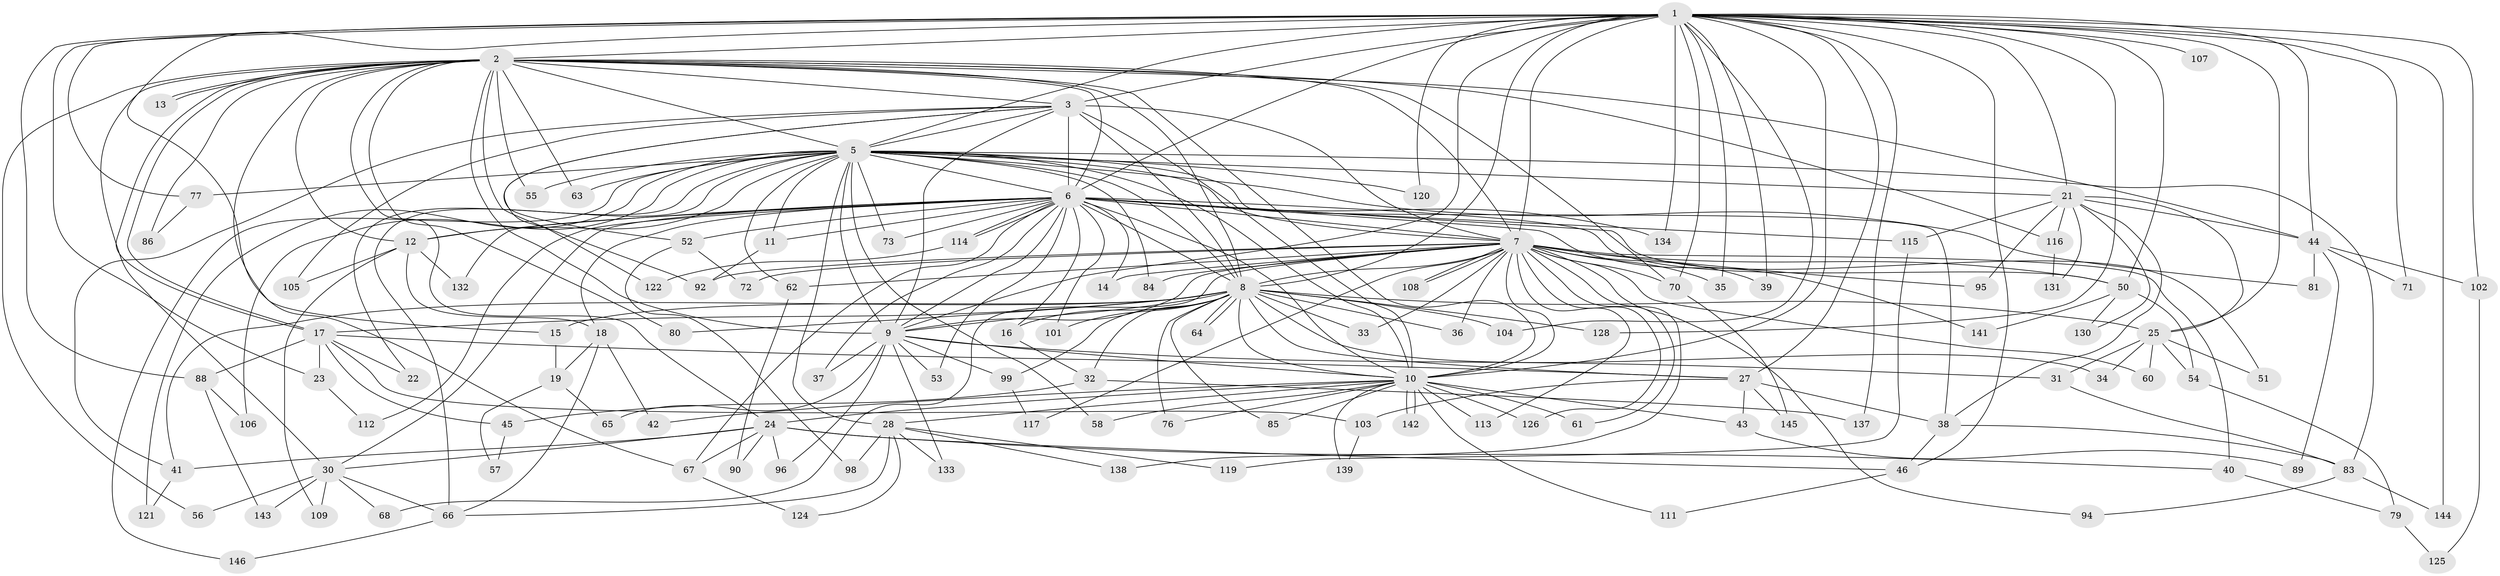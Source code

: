 // original degree distribution, {26: 0.006802721088435374, 27: 0.013605442176870748, 15: 0.006802721088435374, 19: 0.006802721088435374, 31: 0.006802721088435374, 28: 0.006802721088435374, 34: 0.006802721088435374, 17: 0.006802721088435374, 25: 0.006802721088435374, 3: 0.17006802721088435, 7: 0.006802721088435374, 2: 0.5850340136054422, 4: 0.08163265306122448, 9: 0.02040816326530612, 5: 0.027210884353741496, 6: 0.027210884353741496, 8: 0.013605442176870748}
// Generated by graph-tools (version 1.1) at 2025/10/02/27/25 16:10:58]
// undirected, 120 vertices, 273 edges
graph export_dot {
graph [start="1"]
  node [color=gray90,style=filled];
  1 [super="+4"];
  2 [super="+69"];
  3 [super="+97"];
  5 [super="+127"];
  6 [super="+82"];
  7 [super="+20"];
  8 [super="+93"];
  9 [super="+78"];
  10 [super="+48"];
  11 [super="+100"];
  12 [super="+74"];
  13;
  14;
  15;
  16 [super="+110"];
  17 [super="+26"];
  18;
  19;
  21 [super="+29"];
  22;
  23;
  24 [super="+59"];
  25 [super="+129"];
  27 [super="+75"];
  28;
  30 [super="+140"];
  31;
  32;
  33;
  34;
  35;
  36;
  37;
  38 [super="+118"];
  39;
  40;
  41 [super="+49"];
  42;
  43;
  44 [super="+47"];
  45;
  46 [super="+87"];
  50 [super="+136"];
  51;
  52;
  53;
  54;
  55;
  56;
  57;
  58;
  60;
  61 [super="+147"];
  62;
  63;
  64;
  65;
  66 [super="+123"];
  67;
  68;
  70 [super="+91"];
  71;
  72;
  73;
  76;
  77;
  79;
  80;
  81;
  83 [super="+135"];
  84;
  85;
  86;
  88;
  89;
  90;
  92;
  94;
  95;
  96;
  98;
  99;
  101;
  102;
  103;
  104;
  105;
  106;
  107;
  108;
  109;
  111;
  112;
  113;
  114;
  115;
  116;
  117;
  119;
  120;
  121;
  122;
  124;
  125;
  126;
  128;
  130;
  131;
  132;
  133;
  134;
  137;
  138;
  139;
  141;
  142;
  143;
  144;
  145;
  146;
  1 -- 2 [weight=3];
  1 -- 3 [weight=2];
  1 -- 5 [weight=2];
  1 -- 6 [weight=2];
  1 -- 7 [weight=3];
  1 -- 8 [weight=2];
  1 -- 9 [weight=2];
  1 -- 10 [weight=3];
  1 -- 21;
  1 -- 23;
  1 -- 25 [weight=2];
  1 -- 46;
  1 -- 50;
  1 -- 67;
  1 -- 71;
  1 -- 88;
  1 -- 102;
  1 -- 107 [weight=2];
  1 -- 120;
  1 -- 128;
  1 -- 134;
  1 -- 144;
  1 -- 77;
  1 -- 137;
  1 -- 35;
  1 -- 39;
  1 -- 104;
  1 -- 70;
  1 -- 44;
  1 -- 27;
  2 -- 3;
  2 -- 5;
  2 -- 6;
  2 -- 7;
  2 -- 8;
  2 -- 9;
  2 -- 10;
  2 -- 13;
  2 -- 13;
  2 -- 15;
  2 -- 17;
  2 -- 17;
  2 -- 24;
  2 -- 30;
  2 -- 44;
  2 -- 55;
  2 -- 56;
  2 -- 63;
  2 -- 70;
  2 -- 80;
  2 -- 86;
  2 -- 92;
  2 -- 116;
  2 -- 12;
  3 -- 5;
  3 -- 6;
  3 -- 7 [weight=2];
  3 -- 8 [weight=2];
  3 -- 9;
  3 -- 10;
  3 -- 41;
  3 -- 52;
  3 -- 105;
  3 -- 122;
  5 -- 6;
  5 -- 7;
  5 -- 8;
  5 -- 9 [weight=2];
  5 -- 10 [weight=2];
  5 -- 11;
  5 -- 12;
  5 -- 21;
  5 -- 22;
  5 -- 28;
  5 -- 38;
  5 -- 55;
  5 -- 58;
  5 -- 62;
  5 -- 63;
  5 -- 66;
  5 -- 73;
  5 -- 77;
  5 -- 81;
  5 -- 83;
  5 -- 84;
  5 -- 106;
  5 -- 120;
  5 -- 121;
  5 -- 146;
  6 -- 7;
  6 -- 8;
  6 -- 9;
  6 -- 10;
  6 -- 11;
  6 -- 12;
  6 -- 14;
  6 -- 16;
  6 -- 18;
  6 -- 30;
  6 -- 37;
  6 -- 51;
  6 -- 52;
  6 -- 53;
  6 -- 73;
  6 -- 101;
  6 -- 112;
  6 -- 114;
  6 -- 114;
  6 -- 132;
  6 -- 134;
  6 -- 50;
  6 -- 115;
  6 -- 67;
  6 -- 141;
  7 -- 8;
  7 -- 9;
  7 -- 10;
  7 -- 14;
  7 -- 33;
  7 -- 35;
  7 -- 36;
  7 -- 39;
  7 -- 40;
  7 -- 50;
  7 -- 60;
  7 -- 61;
  7 -- 62;
  7 -- 68;
  7 -- 70;
  7 -- 72;
  7 -- 84;
  7 -- 92;
  7 -- 94;
  7 -- 95;
  7 -- 108;
  7 -- 108;
  7 -- 113;
  7 -- 117;
  7 -- 126;
  7 -- 138;
  8 -- 9;
  8 -- 10;
  8 -- 15;
  8 -- 16 [weight=2];
  8 -- 27;
  8 -- 32;
  8 -- 33;
  8 -- 34;
  8 -- 36;
  8 -- 41;
  8 -- 64;
  8 -- 64;
  8 -- 76;
  8 -- 80;
  8 -- 85;
  8 -- 104;
  8 -- 128;
  8 -- 99;
  8 -- 101;
  8 -- 17;
  8 -- 25;
  9 -- 10;
  9 -- 31;
  9 -- 37;
  9 -- 53;
  9 -- 65;
  9 -- 96;
  9 -- 99;
  9 -- 133;
  10 -- 24;
  10 -- 28;
  10 -- 42;
  10 -- 43;
  10 -- 58;
  10 -- 61 [weight=2];
  10 -- 76;
  10 -- 85;
  10 -- 111;
  10 -- 113;
  10 -- 139;
  10 -- 142;
  10 -- 142;
  10 -- 126;
  11 -- 92;
  12 -- 18;
  12 -- 105;
  12 -- 109;
  12 -- 132;
  15 -- 19;
  16 -- 32;
  17 -- 22;
  17 -- 23;
  17 -- 27;
  17 -- 45;
  17 -- 88;
  17 -- 103;
  18 -- 19;
  18 -- 42;
  18 -- 66;
  19 -- 57;
  19 -- 65;
  21 -- 44;
  21 -- 95;
  21 -- 131;
  21 -- 130;
  21 -- 115;
  21 -- 116;
  21 -- 25;
  21 -- 38;
  23 -- 112;
  24 -- 40;
  24 -- 67;
  24 -- 90;
  24 -- 96;
  24 -- 30;
  24 -- 41;
  24 -- 46;
  25 -- 31;
  25 -- 34;
  25 -- 51;
  25 -- 54;
  25 -- 60;
  27 -- 38;
  27 -- 43;
  27 -- 145;
  27 -- 103;
  28 -- 98;
  28 -- 119;
  28 -- 124;
  28 -- 133;
  28 -- 138;
  28 -- 66;
  30 -- 56;
  30 -- 68;
  30 -- 109;
  30 -- 143;
  30 -- 66;
  31 -- 83;
  32 -- 45;
  32 -- 137;
  38 -- 46;
  38 -- 83;
  40 -- 79;
  41 -- 121;
  43 -- 89;
  44 -- 81;
  44 -- 102;
  44 -- 89;
  44 -- 71;
  45 -- 57;
  46 -- 111;
  50 -- 54;
  50 -- 130;
  50 -- 141;
  52 -- 72;
  52 -- 98;
  54 -- 79;
  62 -- 90;
  66 -- 146;
  67 -- 124;
  70 -- 145;
  77 -- 86;
  79 -- 125;
  83 -- 94;
  83 -- 144;
  88 -- 106;
  88 -- 143;
  99 -- 117;
  102 -- 125;
  103 -- 139;
  114 -- 122;
  115 -- 119;
  116 -- 131;
}
